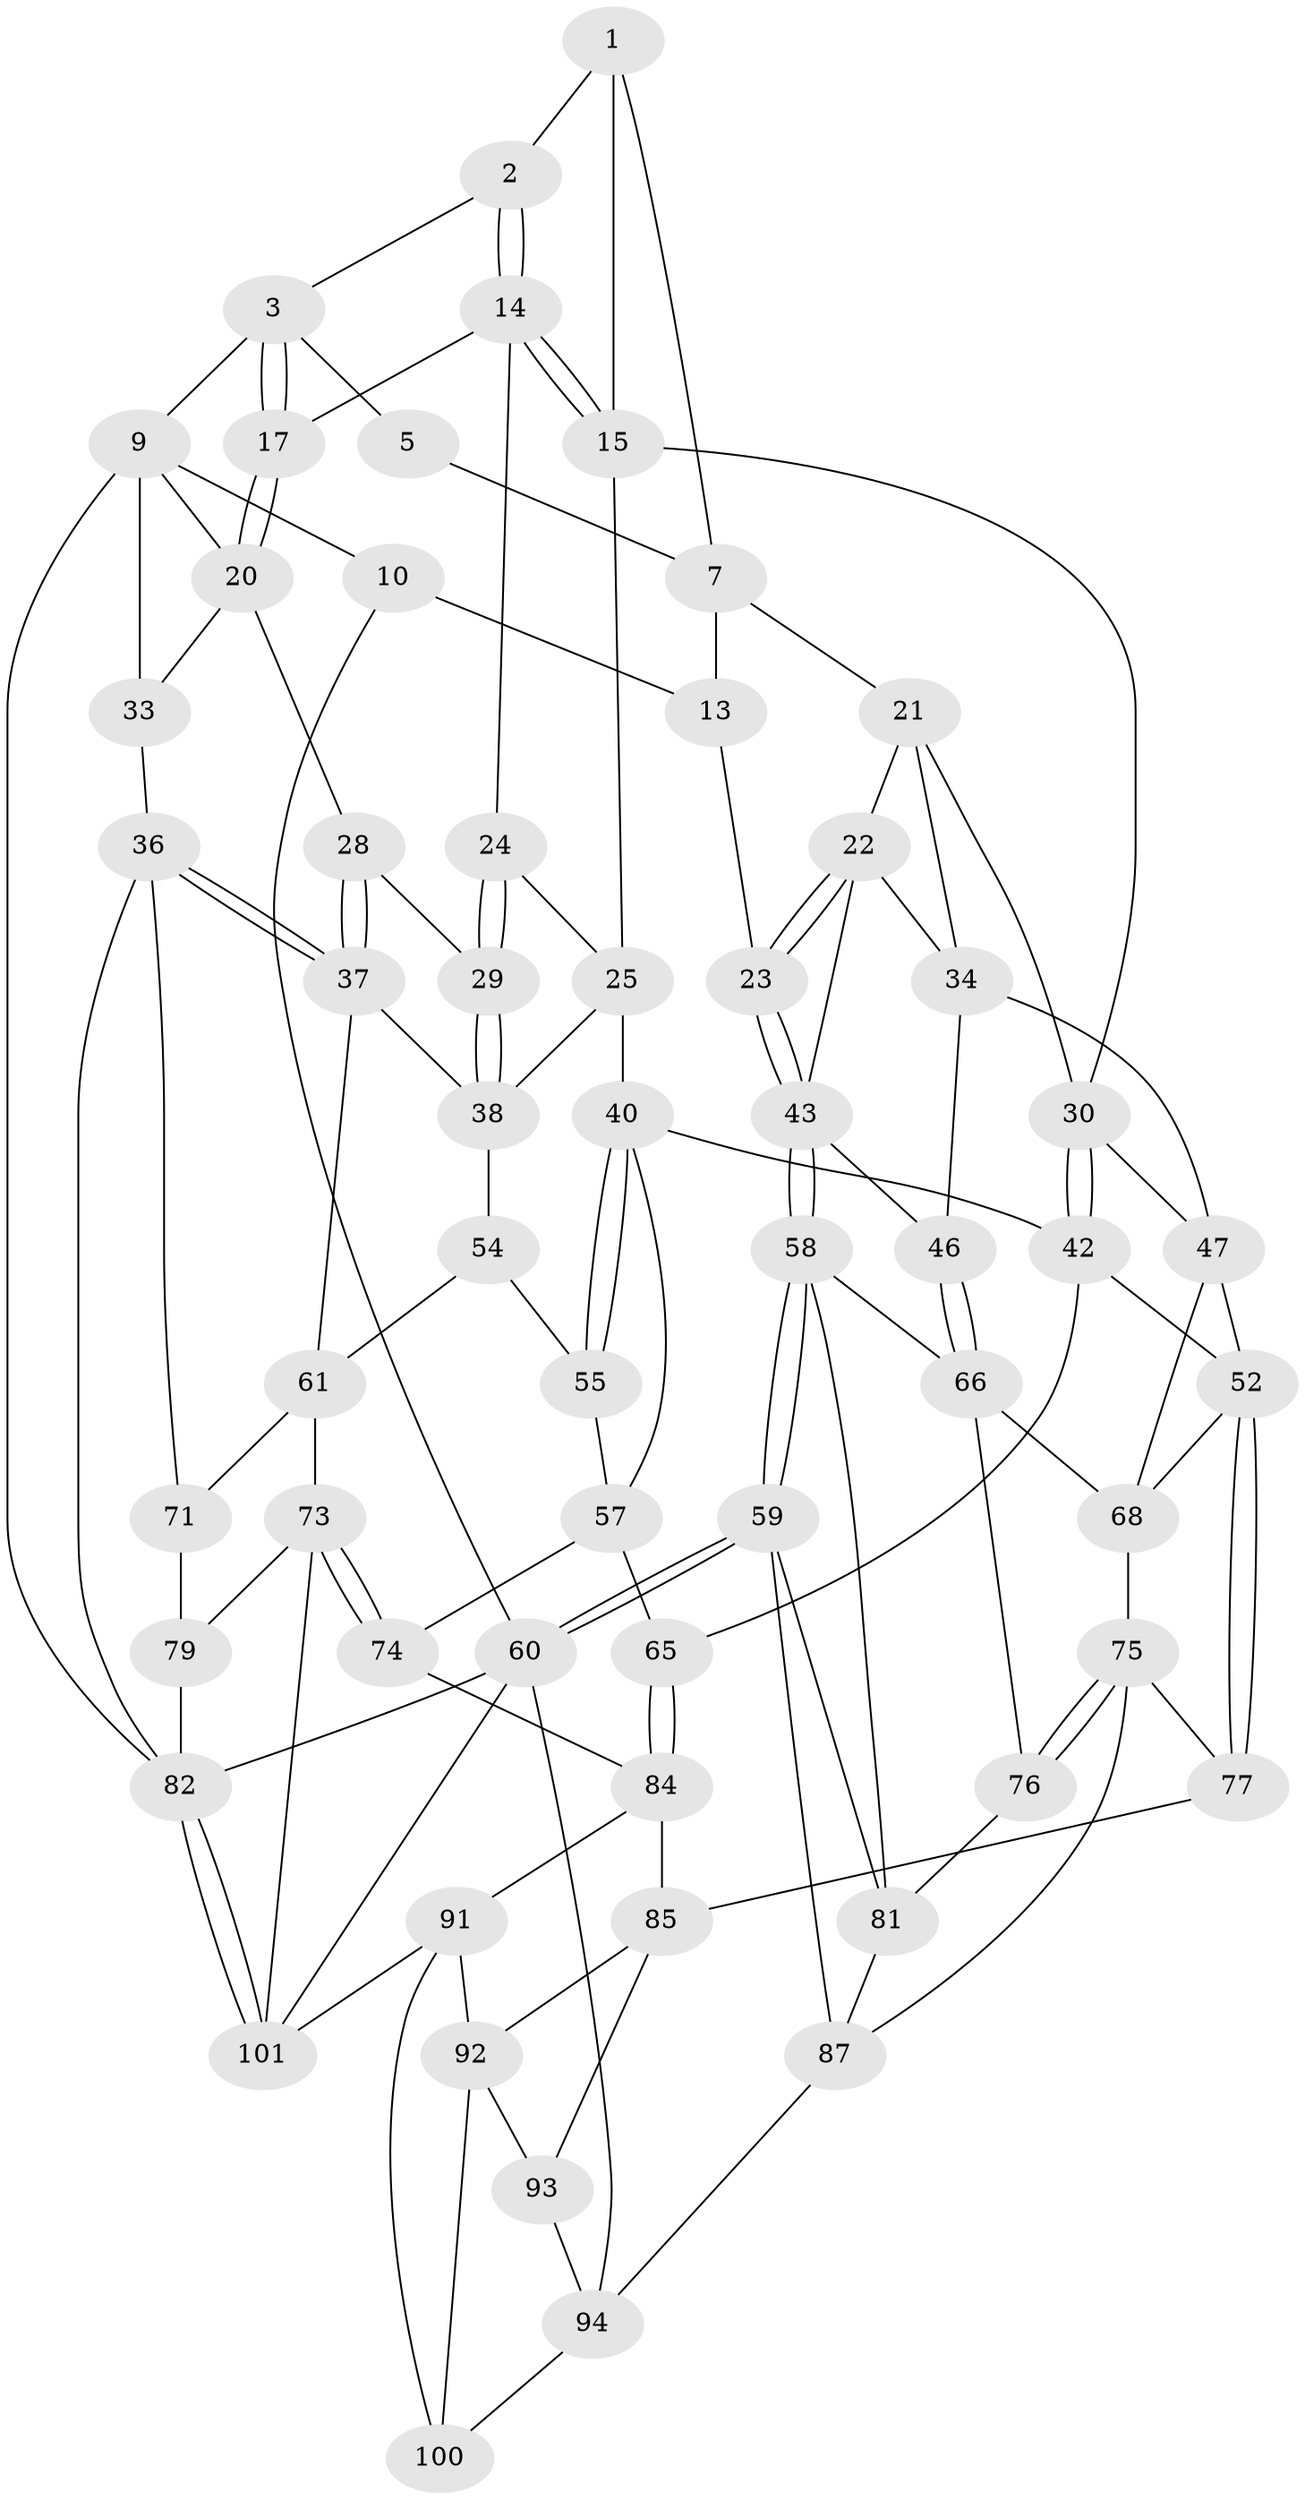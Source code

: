 // original degree distribution, {3: 0.0196078431372549, 4: 0.24509803921568626, 5: 0.5098039215686274, 6: 0.22549019607843138}
// Generated by graph-tools (version 1.1) at 2025/11/02/21/25 10:11:13]
// undirected, 59 vertices, 129 edges
graph export_dot {
graph [start="1"]
  node [color=gray90,style=filled];
  1 [pos="+0.6730296247196254+0.05878731297009046",super="+6"];
  2 [pos="+0.7493042958427903+0.1113924672383581"];
  3 [pos="+0.8131783408883437+0.09957713307200441",super="+4"];
  5 [pos="+0.656331947041484+0",super="+8"];
  7 [pos="+0.417153882923606+0.11719413363731376",super="+12"];
  9 [pos="+1+0",super="+19"];
  10 [pos="+0+0",super="+11"];
  13 [pos="+0.11951606411725153+0.12983768098057094",super="+16"];
  14 [pos="+0.6916719652373072+0.1762022219968941",super="+18"];
  15 [pos="+0.47461969973557866+0.2131461431522892",super="+26"];
  17 [pos="+0.855259383470442+0.21679390475163424"];
  20 [pos="+0.8843389847363926+0.23937264162333927",super="+27"];
  21 [pos="+0.17770751898511827+0.29256484439792807",super="+32"];
  22 [pos="+0.11356567362133775+0.3092032185893916",super="+35"];
  23 [pos="+0+0.23517743505246289"];
  24 [pos="+0.7291514402307168+0.2942239768682019"];
  25 [pos="+0.4981774920387521+0.2552719531872852",super="+39"];
  28 [pos="+0.8645632960829323+0.3457466405619626"];
  29 [pos="+0.7502819230145096+0.409807286358609"];
  30 [pos="+0.39824970274010396+0.3818806845737121",super="+31"];
  33 [pos="+1+0.3393914175737105"];
  34 [pos="+0.1224219243336116+0.45778572359592684",super="+45"];
  36 [pos="+1+0.4724454384068416",super="+70"];
  37 [pos="+0.9490521773544948+0.44553112801979716",super="+49"];
  38 [pos="+0.7471003520603385+0.4163543310905974",super="+50"];
  40 [pos="+0.570025992821289+0.501665346549942",super="+41"];
  42 [pos="+0.4557430433036331+0.5055061323371802",super="+51"];
  43 [pos="+0+0.39517340951648705",super="+44"];
  46 [pos="+0.08051785633732327+0.5620737278902866"];
  47 [pos="+0.28127945228885104+0.44016757623196",super="+48"];
  52 [pos="+0.3987357756722053+0.6142478680823859",super="+53"];
  54 [pos="+0.738413817194773+0.5079716993362584",super="+63"];
  55 [pos="+0.6414117531607026+0.5518577639070866",super="+56"];
  57 [pos="+0.5515383015281574+0.6210587253432478",super="+64"];
  58 [pos="+0+0.6825263481032156",super="+67"];
  59 [pos="+0+0.7905723091671479",super="+90"];
  60 [pos="+0+1",super="+98"];
  61 [pos="+0.8571859600309603+0.6034677580601476",super="+62"];
  65 [pos="+0.43740910498686153+0.6626969023369326"];
  66 [pos="+0.020879164608987363+0.6249869775184285",super="+69"];
  68 [pos="+0.1886305884934729+0.5862776208426522",super="+72"];
  71 [pos="+0.9008749957534407+0.6189562363836428"];
  73 [pos="+0.6928247016730614+0.8136931794631013",super="+80"];
  74 [pos="+0.6858514979477693+0.8135425685890055"];
  75 [pos="+0.20140745532640794+0.6573973073833662",super="+78"];
  76 [pos="+0.125292791899252+0.6670839024933406"];
  77 [pos="+0.24438255112109664+0.7315447276237872"];
  79 [pos="+0.910193486904951+0.6660010508879993"];
  81 [pos="+0.10092809537567912+0.7149762867349002",super="+88"];
  82 [pos="+1+1",super="+83"];
  84 [pos="+0.4373830102529282+0.6631476773662577",super="+89"];
  85 [pos="+0.4045403123691309+0.7603951475009877",super="+86"];
  87 [pos="+0.1808639566050649+0.7509436847950958",super="+95"];
  91 [pos="+0.5615204658835533+0.8519075636589919",super="+99"];
  92 [pos="+0.4053759368762591+0.7625789316571701",super="+96"];
  93 [pos="+0.2589273015658635+0.8357612628492074"];
  94 [pos="+0.15608295100314765+0.8986703578263083",super="+97"];
  100 [pos="+0.36684599924733075+0.9388433824934561"];
  101 [pos="+1+1",super="+102"];
  1 -- 2;
  1 -- 7;
  1 -- 15;
  2 -- 3;
  2 -- 14;
  2 -- 14;
  3 -- 17;
  3 -- 17;
  3 -- 9;
  3 -- 5;
  5 -- 7;
  7 -- 13;
  7 -- 21;
  9 -- 10;
  9 -- 82;
  9 -- 20;
  9 -- 33;
  10 -- 60;
  10 -- 13 [weight=2];
  13 -- 23;
  14 -- 15;
  14 -- 15;
  14 -- 24;
  14 -- 17;
  15 -- 25;
  15 -- 30;
  17 -- 20;
  17 -- 20;
  20 -- 33;
  20 -- 28;
  21 -- 22;
  21 -- 34;
  21 -- 30;
  22 -- 23;
  22 -- 23;
  22 -- 34;
  22 -- 43;
  23 -- 43;
  23 -- 43;
  24 -- 25;
  24 -- 29;
  24 -- 29;
  25 -- 40;
  25 -- 38;
  28 -- 29;
  28 -- 37;
  28 -- 37;
  29 -- 38;
  29 -- 38;
  30 -- 42;
  30 -- 42;
  30 -- 47;
  33 -- 36;
  34 -- 46;
  34 -- 47;
  36 -- 37;
  36 -- 37;
  36 -- 71;
  36 -- 82;
  37 -- 61;
  37 -- 38;
  38 -- 54;
  40 -- 55;
  40 -- 55;
  40 -- 57;
  40 -- 42;
  42 -- 65;
  42 -- 52;
  43 -- 58;
  43 -- 58;
  43 -- 46;
  46 -- 66;
  46 -- 66;
  47 -- 52;
  47 -- 68;
  52 -- 77;
  52 -- 77;
  52 -- 68;
  54 -- 55 [weight=2];
  54 -- 61;
  55 -- 57;
  57 -- 65;
  57 -- 74;
  58 -- 59;
  58 -- 59;
  58 -- 81;
  58 -- 66;
  59 -- 60;
  59 -- 60;
  59 -- 81;
  59 -- 87;
  60 -- 82;
  60 -- 94;
  60 -- 101;
  61 -- 71;
  61 -- 73;
  65 -- 84;
  65 -- 84;
  66 -- 68;
  66 -- 76;
  68 -- 75;
  71 -- 79;
  73 -- 74;
  73 -- 74;
  73 -- 101;
  73 -- 79;
  74 -- 84;
  75 -- 76;
  75 -- 76;
  75 -- 77;
  75 -- 87;
  76 -- 81;
  77 -- 85;
  79 -- 82;
  81 -- 87;
  82 -- 101;
  82 -- 101;
  84 -- 85;
  84 -- 91;
  85 -- 92;
  85 -- 93;
  87 -- 94;
  91 -- 92;
  91 -- 100;
  91 -- 101;
  92 -- 100;
  92 -- 93;
  93 -- 94;
  94 -- 100;
}
